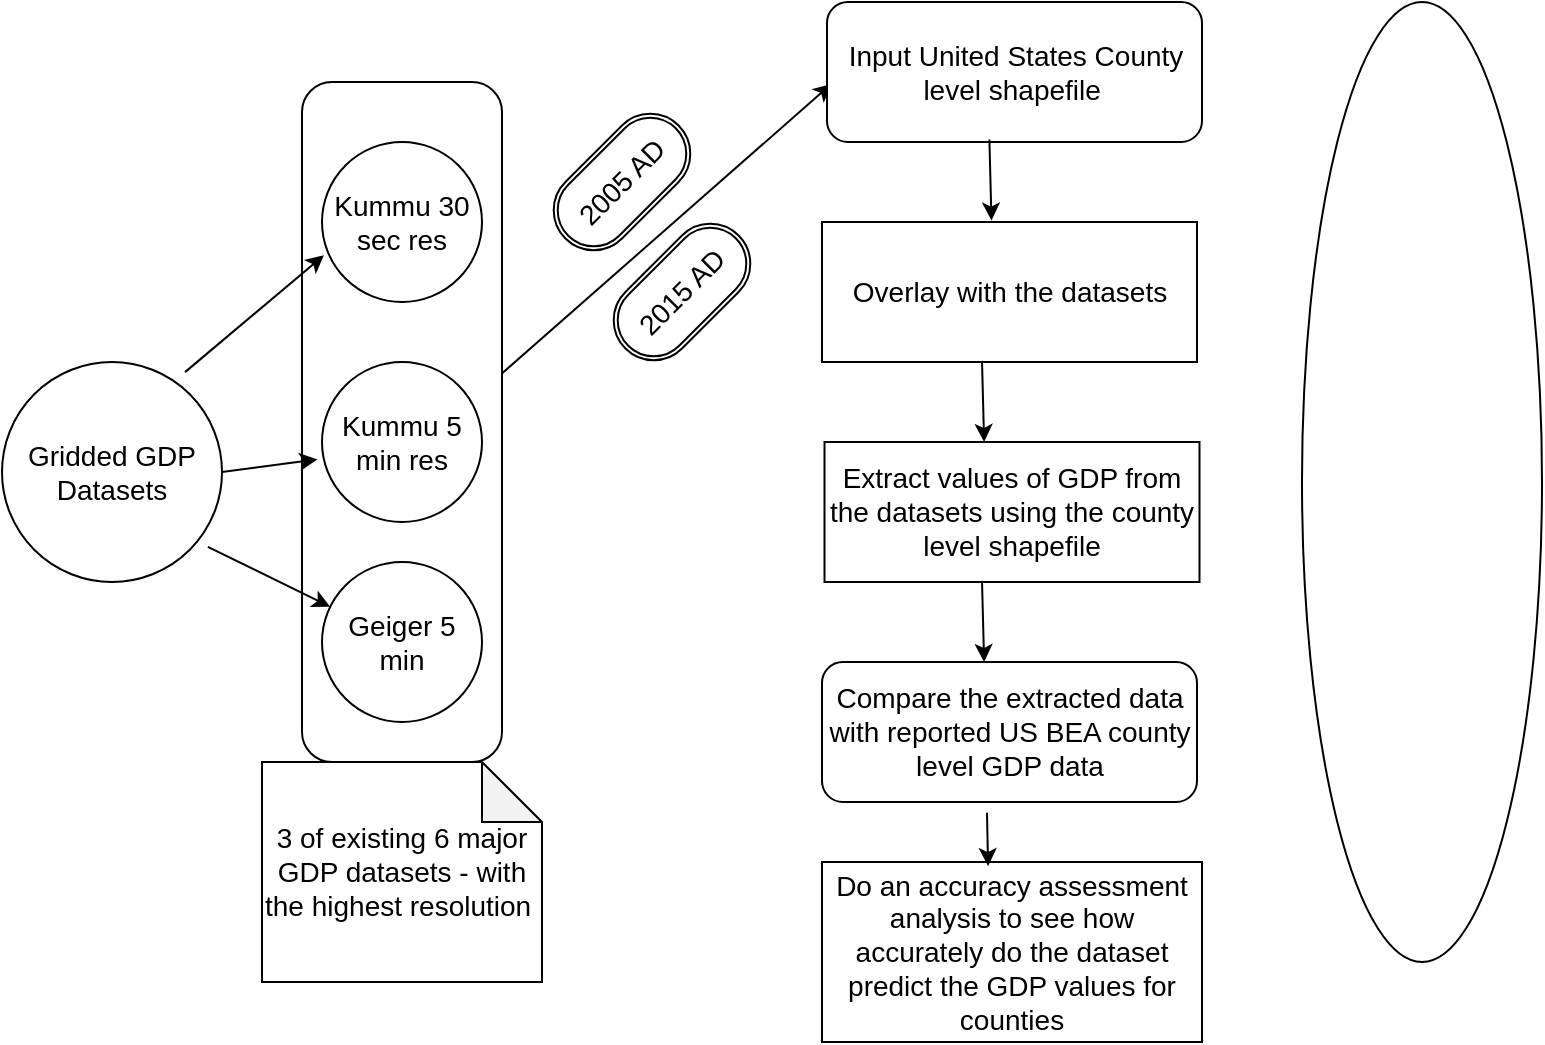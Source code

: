 <mxfile version="13.10.9" type="github" pages="2">
  <diagram id="oncCJgsCwIcSJIyxF8jc" name="Page-1">
    <mxGraphModel dx="1006" dy="685" grid="1" gridSize="10" guides="1" tooltips="1" connect="1" arrows="1" fold="1" page="1" pageScale="1" pageWidth="850" pageHeight="1100" math="0" shadow="0">
      <root>
        <mxCell id="0" />
        <mxCell id="1" parent="0" />
        <mxCell id="WWoUFIhhI0EZQM7on6L7-21" value="" style="rounded=1;whiteSpace=wrap;html=1;" parent="1" vertex="1">
          <mxGeometry x="170" y="60" width="100" height="340" as="geometry" />
        </mxCell>
        <mxCell id="xC_BlbKAYVVZyULdwdPn-2" value="&lt;font style=&quot;font-size: 14px;&quot;&gt;Gridded GDP Datasets&lt;/font&gt;" style="ellipse;whiteSpace=wrap;html=1;fontSize=14;" parent="1" vertex="1">
          <mxGeometry x="20" y="200" width="110" height="110" as="geometry" />
        </mxCell>
        <mxCell id="WWoUFIhhI0EZQM7on6L7-1" value="" style="endArrow=classic;html=1;fontSize=14;exitX=0.998;exitY=0.429;exitDx=0;exitDy=0;exitPerimeter=0;entryX=0.012;entryY=0.585;entryDx=0;entryDy=0;entryPerimeter=0;" parent="1" source="WWoUFIhhI0EZQM7on6L7-21" target="WWoUFIhhI0EZQM7on6L7-5" edge="1">
          <mxGeometry width="50" height="50" relative="1" as="geometry">
            <mxPoint x="280" y="130" as="sourcePoint" />
            <mxPoint x="340" y="90" as="targetPoint" />
          </mxGeometry>
        </mxCell>
        <mxCell id="WWoUFIhhI0EZQM7on6L7-3" value="" style="ellipse;whiteSpace=wrap;html=1;fontSize=14;" parent="1" vertex="1">
          <mxGeometry x="670" y="20" width="120" height="480" as="geometry" />
        </mxCell>
        <mxCell id="WWoUFIhhI0EZQM7on6L7-5" value="Input United States County level shapefile&amp;nbsp;" style="rounded=1;whiteSpace=wrap;html=1;fontSize=14;" parent="1" vertex="1">
          <mxGeometry x="432.5" y="20" width="187.5" height="70" as="geometry" />
        </mxCell>
        <mxCell id="WWoUFIhhI0EZQM7on6L7-7" value="Do an accuracy assessment analysis to see how accurately do the dataset predict the GDP values for counties" style="rounded=0;whiteSpace=wrap;html=1;fontSize=14;" parent="1" vertex="1">
          <mxGeometry x="430" y="450" width="190" height="90" as="geometry" />
        </mxCell>
        <mxCell id="WWoUFIhhI0EZQM7on6L7-9" value="Geiger 5 min" style="ellipse;whiteSpace=wrap;html=1;aspect=fixed;fontSize=14;" parent="1" vertex="1">
          <mxGeometry x="180" y="300" width="80" height="80" as="geometry" />
        </mxCell>
        <mxCell id="WWoUFIhhI0EZQM7on6L7-10" value="Kummu 5 min res" style="ellipse;whiteSpace=wrap;html=1;aspect=fixed;fontSize=14;" parent="1" vertex="1">
          <mxGeometry x="180" y="200" width="80" height="80" as="geometry" />
        </mxCell>
        <mxCell id="WWoUFIhhI0EZQM7on6L7-11" value="&lt;font style=&quot;font-size: 14px;&quot;&gt;Kummu 30 sec res&lt;/font&gt;" style="ellipse;whiteSpace=wrap;html=1;aspect=fixed;fontSize=14;" parent="1" vertex="1">
          <mxGeometry x="180" y="90" width="80" height="80" as="geometry" />
        </mxCell>
        <mxCell id="WWoUFIhhI0EZQM7on6L7-12" value="Overlay with the datasets" style="rounded=0;whiteSpace=wrap;html=1;fontSize=14;" parent="1" vertex="1">
          <mxGeometry x="430" y="130" width="187.5" height="70" as="geometry" />
        </mxCell>
        <mxCell id="WWoUFIhhI0EZQM7on6L7-13" value="Compare the extracted data with reported US BEA county level GDP data" style="rounded=1;whiteSpace=wrap;html=1;fontSize=14;" parent="1" vertex="1">
          <mxGeometry x="430" y="350" width="187.5" height="70" as="geometry" />
        </mxCell>
        <mxCell id="WWoUFIhhI0EZQM7on6L7-14" value="Extract values of GDP from the datasets using the county level shapefile" style="rounded=0;whiteSpace=wrap;html=1;fontSize=14;" parent="1" vertex="1">
          <mxGeometry x="431.25" y="240" width="187.5" height="70" as="geometry" />
        </mxCell>
        <mxCell id="WWoUFIhhI0EZQM7on6L7-18" value="" style="endArrow=classic;html=1;fontSize=14;exitX=0.936;exitY=0.84;exitDx=0;exitDy=0;exitPerimeter=0;" parent="1" source="xC_BlbKAYVVZyULdwdPn-2" target="WWoUFIhhI0EZQM7on6L7-9" edge="1">
          <mxGeometry width="50" height="50" relative="1" as="geometry">
            <mxPoint x="110" y="330" as="sourcePoint" />
            <mxPoint x="160" y="280" as="targetPoint" />
          </mxGeometry>
        </mxCell>
        <mxCell id="WWoUFIhhI0EZQM7on6L7-19" value="" style="endArrow=classic;html=1;fontSize=14;exitX=1;exitY=0.5;exitDx=0;exitDy=0;entryX=-0.028;entryY=0.609;entryDx=0;entryDy=0;entryPerimeter=0;" parent="1" source="xC_BlbKAYVVZyULdwdPn-2" target="WWoUFIhhI0EZQM7on6L7-10" edge="1">
          <mxGeometry width="50" height="50" relative="1" as="geometry">
            <mxPoint x="132.96" y="302.4" as="sourcePoint" />
            <mxPoint x="194.121" y="332.317" as="targetPoint" />
          </mxGeometry>
        </mxCell>
        <mxCell id="WWoUFIhhI0EZQM7on6L7-20" value="" style="endArrow=classic;html=1;fontSize=14;exitX=0.832;exitY=0.046;exitDx=0;exitDy=0;exitPerimeter=0;entryX=0.012;entryY=0.708;entryDx=0;entryDy=0;entryPerimeter=0;" parent="1" source="xC_BlbKAYVVZyULdwdPn-2" target="WWoUFIhhI0EZQM7on6L7-11" edge="1">
          <mxGeometry width="50" height="50" relative="1" as="geometry">
            <mxPoint x="132.96" y="302.4" as="sourcePoint" />
            <mxPoint x="194.121" y="332.317" as="targetPoint" />
          </mxGeometry>
        </mxCell>
        <mxCell id="WWoUFIhhI0EZQM7on6L7-22" value="" style="endArrow=classic;html=1;fontSize=14;exitX=0.433;exitY=0.982;exitDx=0;exitDy=0;exitPerimeter=0;entryX=0.452;entryY=-0.01;entryDx=0;entryDy=0;entryPerimeter=0;" parent="1" source="WWoUFIhhI0EZQM7on6L7-5" target="WWoUFIhhI0EZQM7on6L7-12" edge="1">
          <mxGeometry width="50" height="50" relative="1" as="geometry">
            <mxPoint x="501.25" y="130" as="sourcePoint" />
            <mxPoint x="551.25" y="80" as="targetPoint" />
          </mxGeometry>
        </mxCell>
        <mxCell id="WWoUFIhhI0EZQM7on6L7-23" value="" style="endArrow=classic;html=1;fontSize=14;exitX=0.433;exitY=0.982;exitDx=0;exitDy=0;exitPerimeter=0;entryX=0.452;entryY=-0.01;entryDx=0;entryDy=0;entryPerimeter=0;" parent="1" edge="1">
          <mxGeometry width="50" height="50" relative="1" as="geometry">
            <mxPoint x="509.998" y="199.44" as="sourcePoint" />
            <mxPoint x="511.06" y="240.0" as="targetPoint" />
          </mxGeometry>
        </mxCell>
        <mxCell id="WWoUFIhhI0EZQM7on6L7-24" value="" style="endArrow=classic;html=1;fontSize=14;exitX=0.433;exitY=0.982;exitDx=0;exitDy=0;exitPerimeter=0;entryX=0.452;entryY=-0.01;entryDx=0;entryDy=0;entryPerimeter=0;" parent="1" edge="1">
          <mxGeometry width="50" height="50" relative="1" as="geometry">
            <mxPoint x="509.998" y="309.44" as="sourcePoint" />
            <mxPoint x="511.06" y="350.0" as="targetPoint" />
          </mxGeometry>
        </mxCell>
        <mxCell id="WWoUFIhhI0EZQM7on6L7-27" value="" style="endArrow=classic;html=1;fontSize=14;exitX=0.44;exitY=1.077;exitDx=0;exitDy=0;exitPerimeter=0;entryX=0.437;entryY=0.023;entryDx=0;entryDy=0;entryPerimeter=0;" parent="1" source="WWoUFIhhI0EZQM7on6L7-13" target="WWoUFIhhI0EZQM7on6L7-7" edge="1">
          <mxGeometry width="50" height="50" relative="1" as="geometry">
            <mxPoint x="550" y="330" as="sourcePoint" />
            <mxPoint x="600" y="280" as="targetPoint" />
          </mxGeometry>
        </mxCell>
        <mxCell id="WWoUFIhhI0EZQM7on6L7-28" value="3 of existing 6 major GDP datasets - with the highest resolution&amp;nbsp;" style="shape=note;whiteSpace=wrap;html=1;backgroundOutline=1;darkOpacity=0.05;rounded=1;fontSize=14;" parent="1" vertex="1">
          <mxGeometry x="150" y="400" width="140" height="110" as="geometry" />
        </mxCell>
        <mxCell id="WWoUFIhhI0EZQM7on6L7-29" value="2005 AD" style="shape=ext;double=1;rounded=1;whiteSpace=wrap;html=1;fontSize=14;arcSize=50;rotation=-45;" parent="1" vertex="1">
          <mxGeometry x="290" y="90" width="80" height="40" as="geometry" />
        </mxCell>
        <mxCell id="WWoUFIhhI0EZQM7on6L7-31" value="2015 AD" style="shape=ext;double=1;rounded=1;whiteSpace=wrap;html=1;fontSize=14;arcSize=50;rotation=-45;" parent="1" vertex="1">
          <mxGeometry x="320" y="145" width="80" height="40" as="geometry" />
        </mxCell>
      </root>
    </mxGraphModel>
  </diagram>
  <diagram id="pu7a8AFAolP5ao1E8kLH" name="Page-2">
    <mxGraphModel dx="1006" dy="685" grid="1" gridSize="10" guides="1" tooltips="1" connect="1" arrows="1" fold="1" page="1" pageScale="1" pageWidth="850" pageHeight="1100" math="0" shadow="0">
      <root>
        <mxCell id="2aHEs58ar22vkYpDAzWs-0" />
        <mxCell id="2aHEs58ar22vkYpDAzWs-1" parent="2aHEs58ar22vkYpDAzWs-0" />
      </root>
    </mxGraphModel>
  </diagram>
</mxfile>
